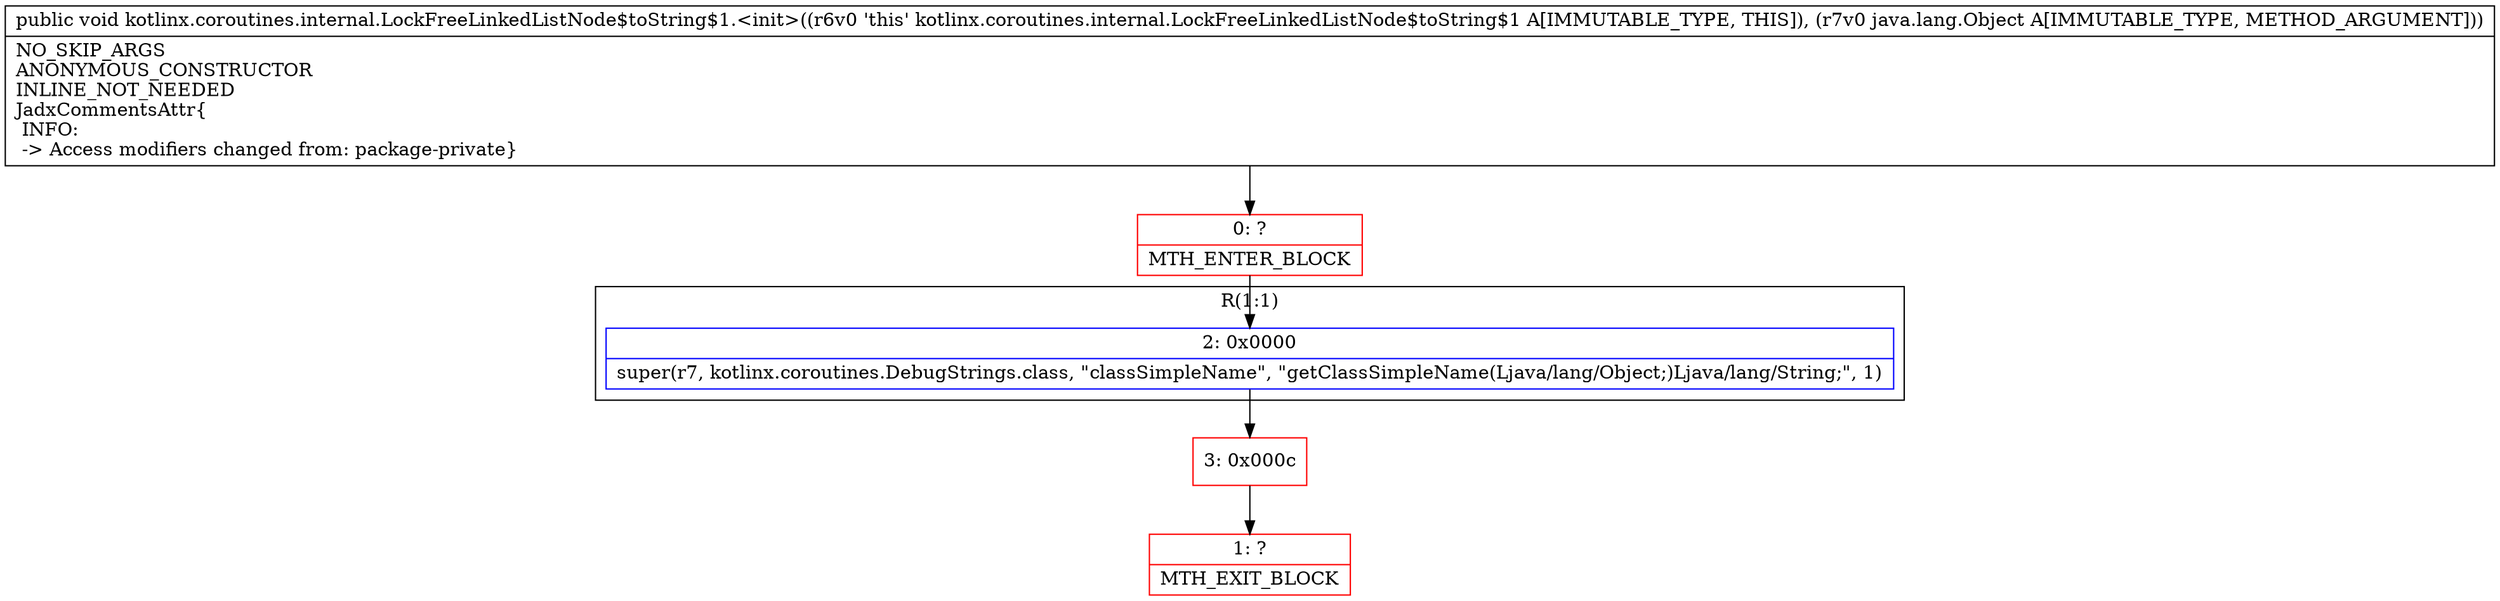 digraph "CFG forkotlinx.coroutines.internal.LockFreeLinkedListNode$toString$1.\<init\>(Ljava\/lang\/Object;)V" {
subgraph cluster_Region_2127651766 {
label = "R(1:1)";
node [shape=record,color=blue];
Node_2 [shape=record,label="{2\:\ 0x0000|super(r7, kotlinx.coroutines.DebugStrings.class, \"classSimpleName\", \"getClassSimpleName(Ljava\/lang\/Object;)Ljava\/lang\/String;\", 1)\l}"];
}
Node_0 [shape=record,color=red,label="{0\:\ ?|MTH_ENTER_BLOCK\l}"];
Node_3 [shape=record,color=red,label="{3\:\ 0x000c}"];
Node_1 [shape=record,color=red,label="{1\:\ ?|MTH_EXIT_BLOCK\l}"];
MethodNode[shape=record,label="{public void kotlinx.coroutines.internal.LockFreeLinkedListNode$toString$1.\<init\>((r6v0 'this' kotlinx.coroutines.internal.LockFreeLinkedListNode$toString$1 A[IMMUTABLE_TYPE, THIS]), (r7v0 java.lang.Object A[IMMUTABLE_TYPE, METHOD_ARGUMENT]))  | NO_SKIP_ARGS\lANONYMOUS_CONSTRUCTOR\lINLINE_NOT_NEEDED\lJadxCommentsAttr\{\l INFO: \l \-\> Access modifiers changed from: package\-private\}\l}"];
MethodNode -> Node_0;Node_2 -> Node_3;
Node_0 -> Node_2;
Node_3 -> Node_1;
}

